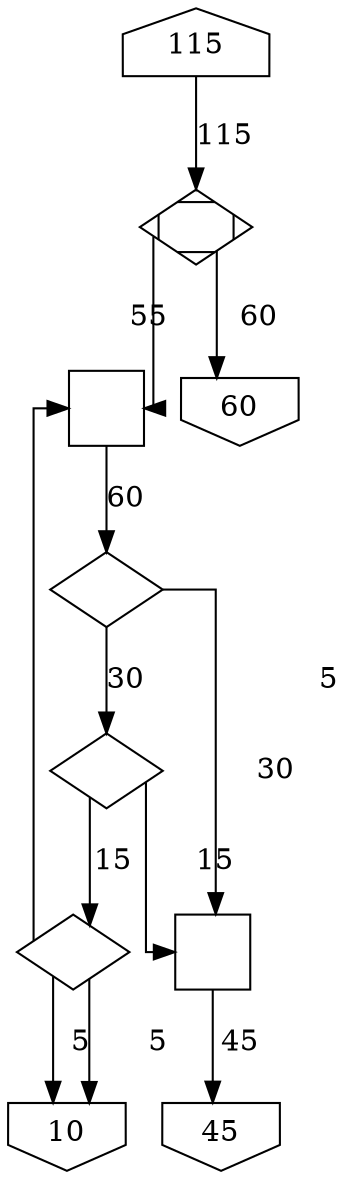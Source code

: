digraph "10to45to60" {
	graph [splines=ortho]
	139869360253680 [label=115 shape=house]
	139869360253536 [label="" shape=Mdiamond]
	139869360254592 [label="" shape=square]
	139869360254400 [label="" shape=diamond]
	139869360252336 [label="" shape=diamond]
	139869360252144 [label="" shape=diamond]
	139869360253536 -> 139869360254592 [label=55 constraint=True]
	139869360252144 -> 139869360254592 [label=5 constraint=False]
	139869360338784 [label=10 shape=invhouse]
	139869360252144 -> 139869360338784 [label=5 constraint=True]
	139869360252144 -> 139869360338784 [label=5 constraint=False]
	139869360252336 -> 139869360252144 [label=15 constraint=True]
	139869360336960 [label="" shape=square]
	139869360254640 [label=45 shape=invhouse]
	139869360336960 -> 139869360254640 [label=45 constraint=True]
	139869360252336 -> 139869360336960 [label=15 constraint=True]
	139869360254400 -> 139869360336960 [label=30 constraint=False]
	139869360254400 -> 139869360252336 [label=30 constraint=True]
	139869360254592 -> 139869360254400 [label=60 constraint=True]
	139869360337872 [label=60 shape=invhouse]
	139869360253536 -> 139869360337872 [label=60 constraint=True]
	139869360253680 -> 139869360253536 [label=115 constraint=True]
}
